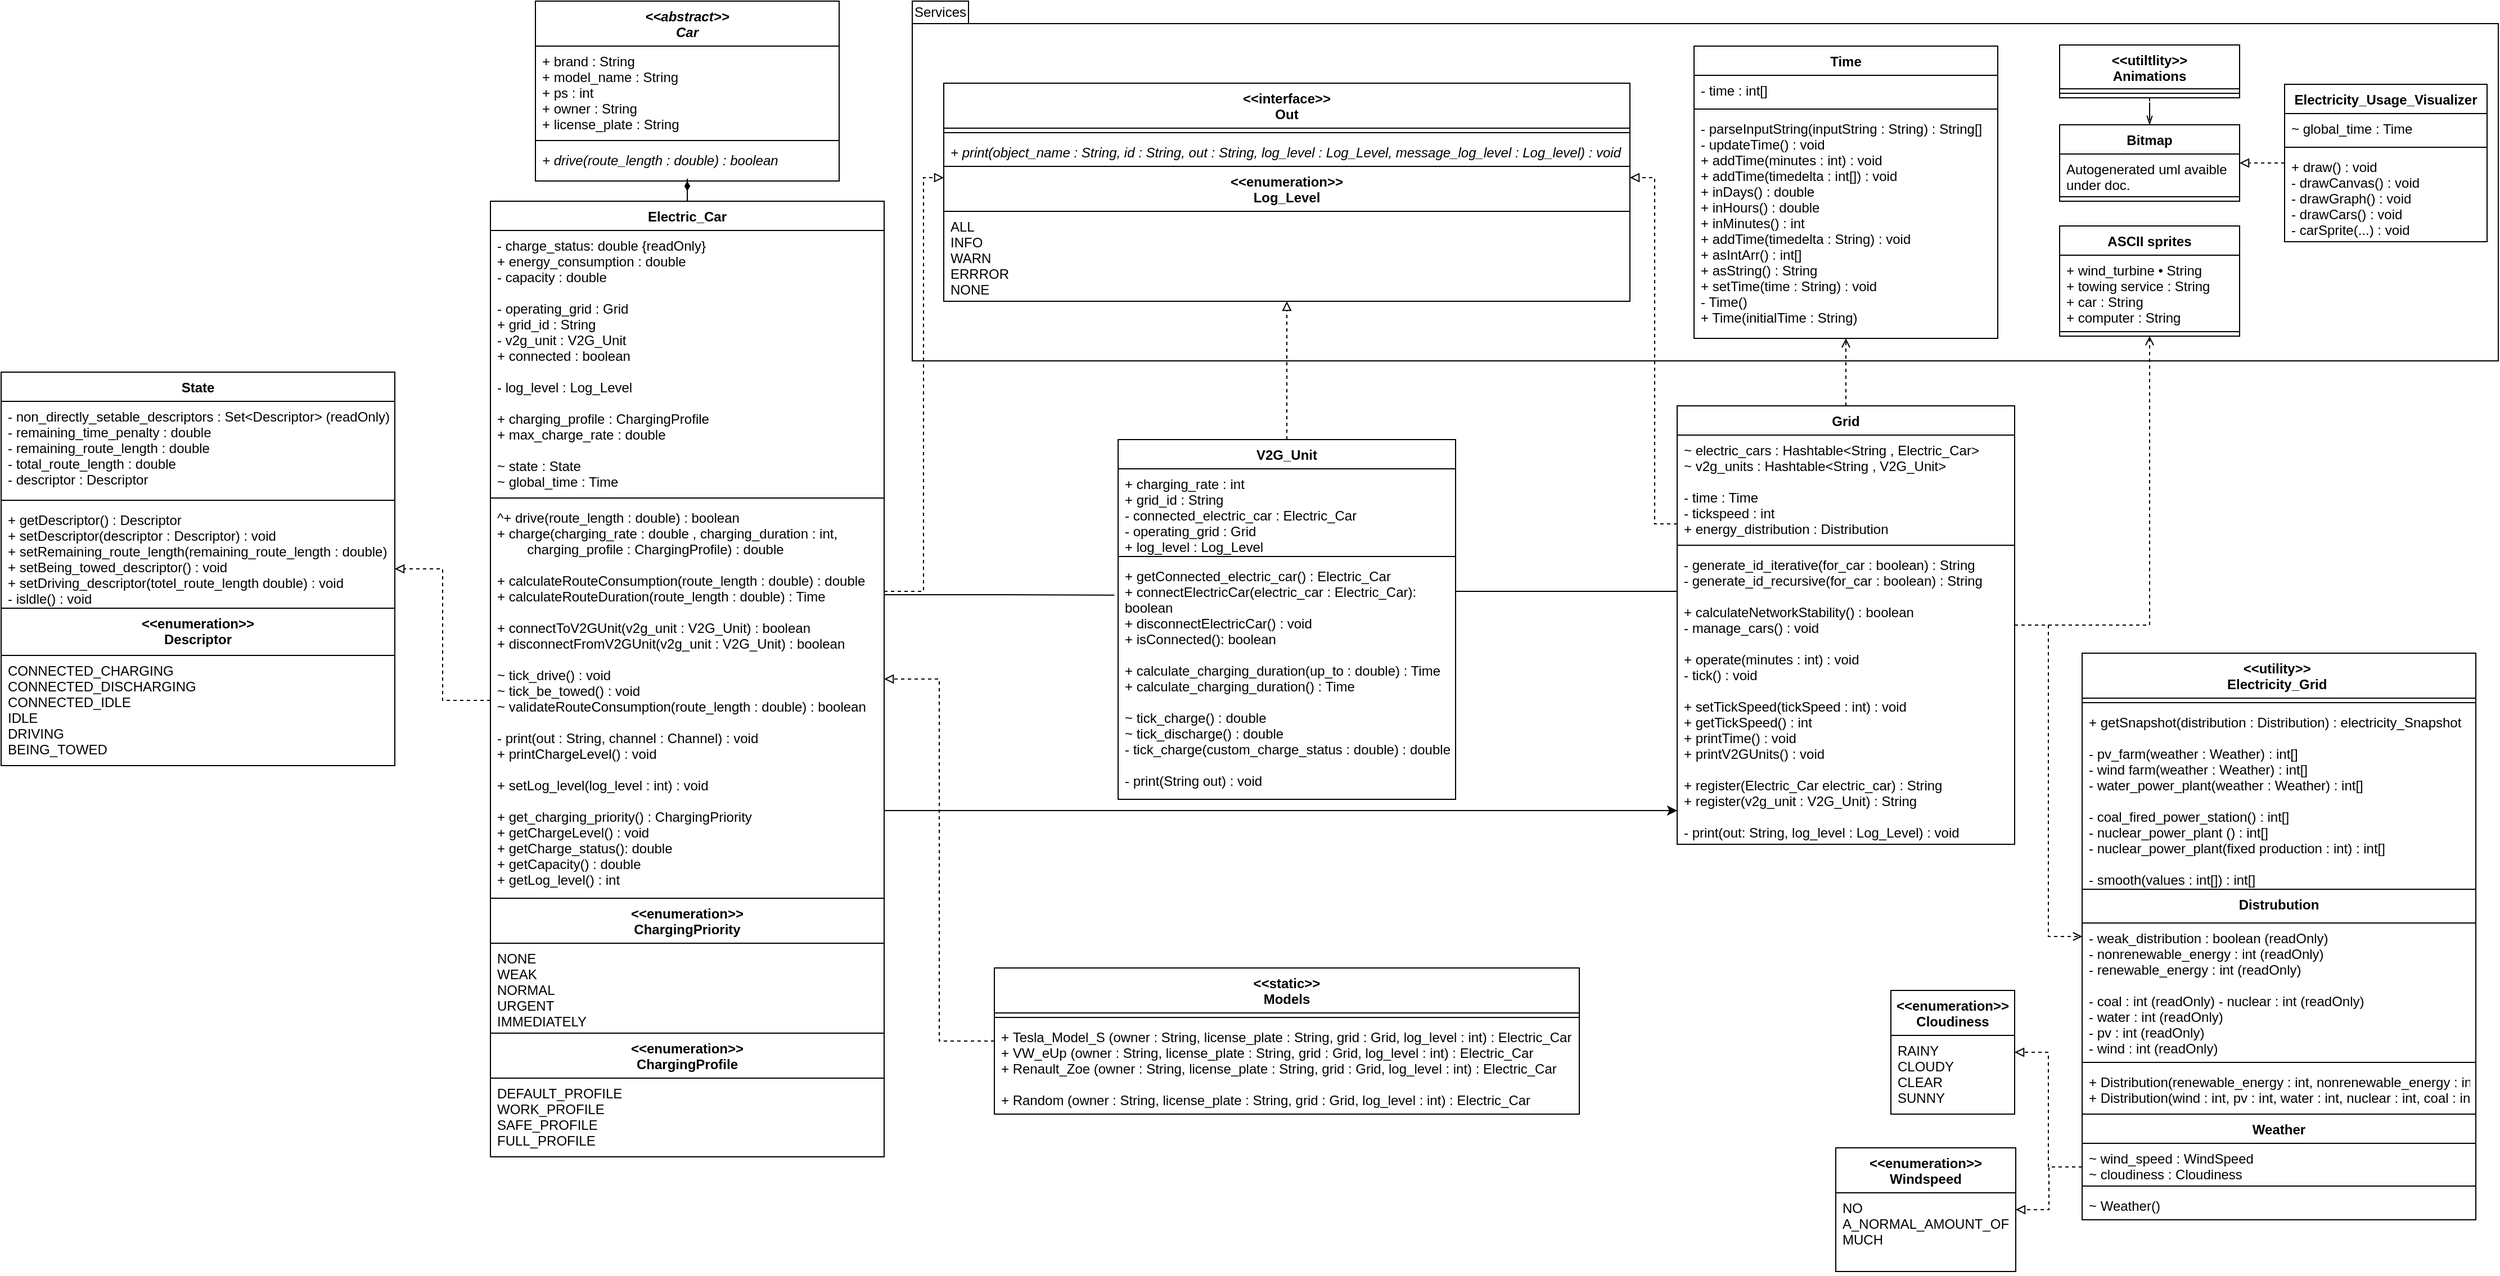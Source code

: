 <mxfile version="14.4.3" type="device"><diagram id="vV61otO0uoT_fj85CAvZ" name="Page-1"><mxGraphModel dx="3021" dy="1196" grid="1" gridSize="10" guides="1" tooltips="1" connect="1" arrows="1" fold="1" page="1" pageScale="1" pageWidth="827" pageHeight="1169" math="0" shadow="0"><root><mxCell id="0"/><mxCell id="1" parent="0"/><mxCell id="rfQKMG16EJMluRsqEzUk-1" value="" style="shape=folder;fontStyle=1;spacingTop=10;tabWidth=50;tabHeight=20;tabPosition=left;html=1;" parent="1" vertex="1"><mxGeometry x="340" y="30" width="1410" height="320" as="geometry"/></mxCell><mxCell id="ktaxGqGlJUOtLeHgjmiT-2" style="edgeStyle=orthogonalEdgeStyle;rounded=0;orthogonalLoop=1;jettySize=auto;html=1;endArrow=diamondThin;endFill=1;" parent="1" source="n1qQkA1z_ltBJJjoYpkk-1" target="n1qQkA1z_ltBJJjoYpkk-18" edge="1"><mxGeometry relative="1" as="geometry"><Array as="points"/></mxGeometry></mxCell><mxCell id="3eF_hlHvJT6amu9qyCSg-9" style="edgeStyle=orthogonalEdgeStyle;rounded=0;orthogonalLoop=1;jettySize=auto;html=1;endArrow=block;endFill=0;dashed=1;" parent="1" source="n1qQkA1z_ltBJJjoYpkk-1" target="3eF_hlHvJT6amu9qyCSg-5" edge="1"><mxGeometry relative="1" as="geometry"><Array as="points"><mxPoint x="350" y="555"/><mxPoint x="350" y="187"/></Array></mxGeometry></mxCell><mxCell id="xnxNb83JGHKeeQeGIilK-1" style="edgeStyle=orthogonalEdgeStyle;rounded=0;orthogonalLoop=1;jettySize=auto;html=1;" parent="1" source="n1qQkA1z_ltBJJjoYpkk-1" target="ktaxGqGlJUOtLeHgjmiT-12" edge="1"><mxGeometry relative="1" as="geometry"><Array as="points"><mxPoint x="630" y="750"/><mxPoint x="630" y="750"/></Array></mxGeometry></mxCell><mxCell id="n1qQkA1z_ltBJJjoYpkk-1" value="Electric_Car" style="swimlane;fontStyle=1;align=center;verticalAlign=top;childLayout=stackLayout;horizontal=1;startSize=26;horizontalStack=0;resizeParent=1;resizeParentMax=0;resizeLast=0;collapsible=1;marginBottom=0;" parent="1" vertex="1"><mxGeometry x="-35" y="208" width="350" height="850" as="geometry"/></mxCell><mxCell id="n1qQkA1z_ltBJJjoYpkk-2" value="- charge_status: double {readOnly}&#10;+ energy_consumption : double&#10;- capacity : double&#10;&#10;- operating_grid : Grid&#10;+ grid_id : String&#10;- v2g_unit : V2G_Unit&#10;+ connected : boolean&#10;&#10;- log_level : Log_Level&#10;&#10;+ charging_profile : ChargingProfile&#10;+ max_charge_rate : double&#10;&#10;~ state : State&#10;~ global_time : Time" style="text;strokeColor=none;fillColor=none;align=left;verticalAlign=top;spacingLeft=4;spacingRight=4;overflow=hidden;rotatable=0;points=[[0,0.5],[1,0.5]];portConstraint=eastwest;" parent="n1qQkA1z_ltBJJjoYpkk-1" vertex="1"><mxGeometry y="26" width="350" height="234" as="geometry"/></mxCell><mxCell id="n1qQkA1z_ltBJJjoYpkk-3" value="" style="line;strokeWidth=1;fillColor=none;align=left;verticalAlign=middle;spacingTop=-1;spacingLeft=3;spacingRight=3;rotatable=0;labelPosition=right;points=[];portConstraint=eastwest;" parent="n1qQkA1z_ltBJJjoYpkk-1" vertex="1"><mxGeometry y="260" width="350" height="8" as="geometry"/></mxCell><mxCell id="n1qQkA1z_ltBJJjoYpkk-10" value="^+ drive(route_length : double) : boolean&#10;+ charge(charging_rate : double , charging_duration : int,&#10;        charging_profile : ChargingProfile) : double&#10;&#10;+ calculateRouteConsumption(route_length : double) : double&#10;+ calculateRouteDuration(route_length : double) : Time&#10;&#10;+ connectToV2GUnit(v2g_unit : V2G_Unit) : boolean&#10;+ disconnectFromV2GUnit(v2g_unit : V2G_Unit) : boolean&#10;&#10;~ tick_drive() : void&#10;~ tick_be_towed() : void&#10;~ validateRouteConsumption(route_length : double) : boolean&#10;&#10;- print(out : String, channel : Channel) : void&#10;+ printChargeLevel() : void&#10;&#10;+ setLog_level(log_level : int) : void&#10;&#10;+ get_charging_priority() : ChargingPriority&#10;+ getChargeLevel() : void&#10;+ getCharge_status(): double&#10;+ getCapacity() : double&#10;+ getLog_level() : int&#10;&#10;&#10;&#10;&#10;" style="text;strokeColor=none;fillColor=none;align=left;verticalAlign=top;spacingLeft=4;spacingRight=4;overflow=hidden;rotatable=0;points=[[0,0.5],[1,0.5]];portConstraint=eastwest;fontStyle=0" parent="n1qQkA1z_ltBJJjoYpkk-1" vertex="1"><mxGeometry y="268" width="350" height="352" as="geometry"/></mxCell><mxCell id="258c76xX48CCXBNcZt3J-44" value="&lt;&lt;enumeration&gt;&gt;&#10;ChargingPriority" style="swimlane;fontStyle=1;align=center;verticalAlign=top;childLayout=stackLayout;horizontal=1;startSize=40;horizontalStack=0;resizeParent=1;resizeParentMax=0;resizeLast=0;collapsible=1;marginBottom=0;" vertex="1" parent="n1qQkA1z_ltBJJjoYpkk-1"><mxGeometry y="620" width="350" height="120" as="geometry"/></mxCell><mxCell id="258c76xX48CCXBNcZt3J-45" value="NONE&#10;WEAK &#10;NORMAL&#10;URGENT&#10;IMMEDIATELY" style="text;strokeColor=none;fillColor=none;align=left;verticalAlign=top;spacingLeft=4;spacingRight=4;overflow=hidden;rotatable=0;points=[[0,0.5],[1,0.5]];portConstraint=eastwest;" vertex="1" parent="258c76xX48CCXBNcZt3J-44"><mxGeometry y="40" width="350" height="80" as="geometry"/></mxCell><mxCell id="ktaxGqGlJUOtLeHgjmiT-20" value="&lt;&lt;enumeration&gt;&gt;&#10;ChargingProfile" style="swimlane;fontStyle=1;align=center;verticalAlign=top;childLayout=stackLayout;horizontal=1;startSize=40;horizontalStack=0;resizeParent=1;resizeParentMax=0;resizeLast=0;collapsible=1;marginBottom=0;" parent="n1qQkA1z_ltBJJjoYpkk-1" vertex="1"><mxGeometry y="740" width="350" height="110" as="geometry"/></mxCell><mxCell id="ktaxGqGlJUOtLeHgjmiT-21" value="DEFAULT_PROFILE&#10;WORK_PROFILE&#10;SAFE_PROFILE&#10;FULL_PROFILE" style="text;strokeColor=none;fillColor=none;align=left;verticalAlign=top;spacingLeft=4;spacingRight=4;overflow=hidden;rotatable=0;points=[[0,0.5],[1,0.5]];portConstraint=eastwest;" parent="ktaxGqGlJUOtLeHgjmiT-20" vertex="1"><mxGeometry y="40" width="350" height="70" as="geometry"/></mxCell><mxCell id="n1qQkA1z_ltBJJjoYpkk-18" value="&lt;&lt;abstract&gt;&gt;&#10;Car" style="swimlane;fontStyle=3;align=center;verticalAlign=top;childLayout=stackLayout;horizontal=1;startSize=40;horizontalStack=0;resizeParent=1;resizeParentMax=0;resizeLast=0;collapsible=1;marginBottom=0;" parent="1" vertex="1"><mxGeometry x="5" y="30" width="270" height="160" as="geometry"/></mxCell><mxCell id="n1qQkA1z_ltBJJjoYpkk-19" value="+ brand : String&#10;+ model_name : String&#10;+ ps : int&#10;+ owner : String&#10;+ license_plate : String" style="text;strokeColor=none;fillColor=none;align=left;verticalAlign=top;spacingLeft=4;spacingRight=4;overflow=hidden;rotatable=0;points=[[0,0.5],[1,0.5]];portConstraint=eastwest;" parent="n1qQkA1z_ltBJJjoYpkk-18" vertex="1"><mxGeometry y="40" width="270" height="80" as="geometry"/></mxCell><mxCell id="n1qQkA1z_ltBJJjoYpkk-20" value="" style="line;strokeWidth=1;fillColor=none;align=left;verticalAlign=middle;spacingTop=-1;spacingLeft=3;spacingRight=3;rotatable=0;labelPosition=right;points=[];portConstraint=eastwest;" parent="n1qQkA1z_ltBJJjoYpkk-18" vertex="1"><mxGeometry y="120" width="270" height="8" as="geometry"/></mxCell><mxCell id="n1qQkA1z_ltBJJjoYpkk-21" value="+ drive(route_length : double) : boolean" style="text;strokeColor=none;fillColor=none;align=left;verticalAlign=top;spacingLeft=4;spacingRight=4;overflow=hidden;rotatable=0;points=[[0,0.5],[1,0.5]];portConstraint=eastwest;fontStyle=2" parent="n1qQkA1z_ltBJJjoYpkk-18" vertex="1"><mxGeometry y="128" width="270" height="32" as="geometry"/></mxCell><mxCell id="3eF_hlHvJT6amu9qyCSg-4" style="edgeStyle=orthogonalEdgeStyle;rounded=0;orthogonalLoop=1;jettySize=auto;html=1;endArrow=none;endFill=0;" parent="1" source="ktaxGqGlJUOtLeHgjmiT-8" target="ktaxGqGlJUOtLeHgjmiT-12" edge="1"><mxGeometry relative="1" as="geometry"><Array as="points"><mxPoint x="870" y="555"/><mxPoint x="870" y="555"/></Array></mxGeometry></mxCell><mxCell id="3eF_hlHvJT6amu9qyCSg-10" style="edgeStyle=orthogonalEdgeStyle;rounded=0;orthogonalLoop=1;jettySize=auto;html=1;dashed=1;endArrow=block;endFill=0;" parent="1" source="ktaxGqGlJUOtLeHgjmiT-8" target="3eF_hlHvJT6amu9qyCSg-5" edge="1"><mxGeometry relative="1" as="geometry"/></mxCell><mxCell id="ktaxGqGlJUOtLeHgjmiT-8" value="V2G_Unit" style="swimlane;fontStyle=1;align=center;verticalAlign=top;childLayout=stackLayout;horizontal=1;startSize=26;horizontalStack=0;resizeParent=1;resizeParentMax=0;resizeLast=0;collapsible=1;marginBottom=0;" parent="1" vertex="1"><mxGeometry x="523" y="420" width="300" height="320" as="geometry"/></mxCell><mxCell id="ktaxGqGlJUOtLeHgjmiT-9" value="+ charging_rate : int&#10;+ grid_id : String&#10;- connected_electric_car : Electric_Car&#10;- operating_grid : Grid&#10;+ log_level : Log_Level" style="text;strokeColor=none;fillColor=none;align=left;verticalAlign=top;spacingLeft=4;spacingRight=4;overflow=hidden;rotatable=0;points=[[0,0.5],[1,0.5]];portConstraint=eastwest;" parent="ktaxGqGlJUOtLeHgjmiT-8" vertex="1"><mxGeometry y="26" width="300" height="74" as="geometry"/></mxCell><mxCell id="ktaxGqGlJUOtLeHgjmiT-10" value="" style="line;strokeWidth=1;fillColor=none;align=left;verticalAlign=middle;spacingTop=-1;spacingLeft=3;spacingRight=3;rotatable=0;labelPosition=right;points=[];portConstraint=eastwest;" parent="ktaxGqGlJUOtLeHgjmiT-8" vertex="1"><mxGeometry y="100" width="300" height="8" as="geometry"/></mxCell><mxCell id="ktaxGqGlJUOtLeHgjmiT-11" value="+ getConnected_electric_car() : Electric_Car&#10;+ connectElectricCar(electric_car : Electric_Car): &#10;boolean&#10;+ disconnectElectricCar() : void&#10;+ isConnected(): boolean&#10;&#10;+ calculate_charging_duration(up_to : double) : Time&#10;+ calculate_charging_duration() : Time&#10;&#10;~ tick_charge() : double&#10;~ tick_discharge() : double&#10;- tick_charge(custom_charge_status : double) : double&#10;&#10;- print(String out) : void&#10;" style="text;strokeColor=none;fillColor=none;align=left;verticalAlign=top;spacingLeft=4;spacingRight=4;overflow=hidden;rotatable=0;points=[[0,0.5],[1,0.5]];portConstraint=eastwest;" parent="ktaxGqGlJUOtLeHgjmiT-8" vertex="1"><mxGeometry y="108" width="300" height="212" as="geometry"/></mxCell><mxCell id="3eF_hlHvJT6amu9qyCSg-11" style="edgeStyle=orthogonalEdgeStyle;rounded=0;orthogonalLoop=1;jettySize=auto;html=1;dashed=1;endArrow=block;endFill=0;" parent="1" source="ktaxGqGlJUOtLeHgjmiT-12" target="3eF_hlHvJT6amu9qyCSg-5" edge="1"><mxGeometry relative="1" as="geometry"><Array as="points"><mxPoint x="1000" y="495"/><mxPoint x="1000" y="187"/></Array></mxGeometry></mxCell><mxCell id="3eF_hlHvJT6amu9qyCSg-14" style="edgeStyle=orthogonalEdgeStyle;rounded=0;orthogonalLoop=1;jettySize=auto;html=1;dashed=1;endArrow=open;endFill=0;" parent="1" source="ktaxGqGlJUOtLeHgjmiT-12" target="K_vl_E_19XT1cT_3uqPX-1" edge="1"><mxGeometry relative="1" as="geometry"/></mxCell><mxCell id="3eF_hlHvJT6amu9qyCSg-17" style="edgeStyle=orthogonalEdgeStyle;rounded=0;orthogonalLoop=1;jettySize=auto;html=1;dashed=1;endArrow=open;endFill=0;" parent="1" source="ktaxGqGlJUOtLeHgjmiT-12" target="K_vl_E_19XT1cT_3uqPX-9" edge="1"><mxGeometry relative="1" as="geometry"/></mxCell><mxCell id="3eF_hlHvJT6amu9qyCSg-18" style="edgeStyle=orthogonalEdgeStyle;rounded=0;orthogonalLoop=1;jettySize=auto;html=1;dashed=1;endArrow=open;endFill=0;" parent="1" source="ktaxGqGlJUOtLeHgjmiT-12" target="258c76xX48CCXBNcZt3J-17" edge="1"><mxGeometry relative="1" as="geometry"/></mxCell><mxCell id="ktaxGqGlJUOtLeHgjmiT-12" value="Grid" style="swimlane;fontStyle=1;align=center;verticalAlign=top;childLayout=stackLayout;horizontal=1;startSize=26;horizontalStack=0;resizeParent=1;resizeParentMax=0;resizeLast=0;collapsible=1;marginBottom=0;" parent="1" vertex="1"><mxGeometry x="1020" y="390" width="300" height="390" as="geometry"/></mxCell><mxCell id="ktaxGqGlJUOtLeHgjmiT-13" value="~ electric_cars : Hashtable&lt;String , Electric_Car&gt;&#10;~ v2g_units : Hashtable&lt;String , V2G_Unit&gt;&#10;&#10;- time : Time&#10;- tickspeed : int&#10;+ energy_distribution : Distribution" style="text;strokeColor=none;fillColor=none;align=left;verticalAlign=top;spacingLeft=4;spacingRight=4;overflow=hidden;rotatable=0;points=[[0,0.5],[1,0.5]];portConstraint=eastwest;" parent="ktaxGqGlJUOtLeHgjmiT-12" vertex="1"><mxGeometry y="26" width="300" height="94" as="geometry"/></mxCell><mxCell id="ktaxGqGlJUOtLeHgjmiT-14" value="" style="line;strokeWidth=1;fillColor=none;align=left;verticalAlign=middle;spacingTop=-1;spacingLeft=3;spacingRight=3;rotatable=0;labelPosition=right;points=[];portConstraint=eastwest;" parent="ktaxGqGlJUOtLeHgjmiT-12" vertex="1"><mxGeometry y="120" width="300" height="8" as="geometry"/></mxCell><mxCell id="ktaxGqGlJUOtLeHgjmiT-15" value="- generate_id_iterative(for_car : boolean) : String&#10;- generate_id_recursive(for_car : boolean) : String&#10;&#10;+ calculateNetworkStability() : boolean&#10;- manage_cars() : void&#10;&#10;+ operate(minutes : int) : void&#10;- tick() : void&#10;&#10;+ setTickSpeed(tickSpeed : int) : void&#10;+ getTickSpeed() : int&#10;+ printTime() : void&#10;+ printV2GUnits() : void&#10;&#10;+ register(Electric_Car electric_car) : String&#10;+ register(v2g_unit : V2G_Unit) : String&#10;&#10;- print(out: String, log_level : Log_Level) : void&#10;" style="text;strokeColor=none;fillColor=none;align=left;verticalAlign=top;spacingLeft=4;spacingRight=4;overflow=hidden;rotatable=0;points=[[0,0.5],[1,0.5]];portConstraint=eastwest;" parent="ktaxGqGlJUOtLeHgjmiT-12" vertex="1"><mxGeometry y="128" width="300" height="262" as="geometry"/></mxCell><mxCell id="3eF_hlHvJT6amu9qyCSg-2" style="edgeStyle=orthogonalEdgeStyle;rounded=0;orthogonalLoop=1;jettySize=auto;html=1;dashed=1;endArrow=block;endFill=0;" parent="1" source="ktaxGqGlJUOtLeHgjmiT-25" target="n1qQkA1z_ltBJJjoYpkk-1" edge="1"><mxGeometry relative="1" as="geometry"><mxPoint x="140" y="890" as="targetPoint"/><Array as="points"/></mxGeometry></mxCell><mxCell id="ktaxGqGlJUOtLeHgjmiT-25" value="&lt;&lt;static&gt;&gt;&#10;Models" style="swimlane;fontStyle=1;align=center;verticalAlign=top;childLayout=stackLayout;horizontal=1;startSize=40;horizontalStack=0;resizeParent=1;resizeParentMax=0;resizeLast=0;collapsible=1;marginBottom=0;" parent="1" vertex="1"><mxGeometry x="413" y="890" width="520" height="130" as="geometry"/></mxCell><mxCell id="ktaxGqGlJUOtLeHgjmiT-27" value="" style="line;strokeWidth=1;fillColor=none;align=left;verticalAlign=middle;spacingTop=-1;spacingLeft=3;spacingRight=3;rotatable=0;labelPosition=right;points=[];portConstraint=eastwest;" parent="ktaxGqGlJUOtLeHgjmiT-25" vertex="1"><mxGeometry y="40" width="520" height="8" as="geometry"/></mxCell><mxCell id="ktaxGqGlJUOtLeHgjmiT-28" value="+ Tesla_Model_S (owner : String, license_plate : String, grid : Grid, log_level : int) : Electric_Car&#10;+ VW_eUp (owner : String, license_plate : String, grid : Grid, log_level : int) : Electric_Car&#10;+ Renault_Zoe (owner : String, license_plate : String, grid : Grid, log_level : int) : Electric_Car&#10;&#10;+ Random (owner : String, license_plate : String, grid : Grid, log_level : int) : Electric_Car" style="text;strokeColor=none;fillColor=none;align=left;verticalAlign=top;spacingLeft=4;spacingRight=4;overflow=hidden;rotatable=0;points=[[0,0.5],[1,0.5]];portConstraint=eastwest;" parent="ktaxGqGlJUOtLeHgjmiT-25" vertex="1"><mxGeometry y="48" width="520" height="82" as="geometry"/></mxCell><mxCell id="K_vl_E_19XT1cT_3uqPX-1" value="Time" style="swimlane;fontStyle=1;align=center;verticalAlign=top;childLayout=stackLayout;horizontal=1;startSize=26;horizontalStack=0;resizeParent=1;resizeParentMax=0;resizeLast=0;collapsible=1;marginBottom=0;" parent="1" vertex="1"><mxGeometry x="1035" y="70" width="270" height="260" as="geometry"/></mxCell><mxCell id="K_vl_E_19XT1cT_3uqPX-2" value="- time : int[]" style="text;strokeColor=none;fillColor=none;align=left;verticalAlign=top;spacingLeft=4;spacingRight=4;overflow=hidden;rotatable=0;points=[[0,0.5],[1,0.5]];portConstraint=eastwest;" parent="K_vl_E_19XT1cT_3uqPX-1" vertex="1"><mxGeometry y="26" width="270" height="26" as="geometry"/></mxCell><mxCell id="K_vl_E_19XT1cT_3uqPX-3" value="" style="line;strokeWidth=1;fillColor=none;align=left;verticalAlign=middle;spacingTop=-1;spacingLeft=3;spacingRight=3;rotatable=0;labelPosition=right;points=[];portConstraint=eastwest;" parent="K_vl_E_19XT1cT_3uqPX-1" vertex="1"><mxGeometry y="52" width="270" height="8" as="geometry"/></mxCell><mxCell id="K_vl_E_19XT1cT_3uqPX-4" value="- parseInputString(inputString : String) : String[]&#10;- updateTime() : void&#10;+ addTime(minutes : int) : void&#10;+ addTime(timedelta : int[]) : void&#10;+ inDays() : double&#10;+ inHours() : double&#10;+ inMinutes() : int&#10;+ addTime(timedelta : String) : void&#10;+ asIntArr() : int[]&#10;+ asString() : String&#10;+ setTime(time : String) : void&#10;- Time()&#10;+ Time(initialTime : String)&#10;" style="text;strokeColor=none;fillColor=none;align=left;verticalAlign=top;spacingLeft=4;spacingRight=4;overflow=hidden;rotatable=0;points=[[0,0.5],[1,0.5]];portConstraint=eastwest;" parent="K_vl_E_19XT1cT_3uqPX-1" vertex="1"><mxGeometry y="60" width="270" height="200" as="geometry"/></mxCell><mxCell id="K_vl_E_19XT1cT_3uqPX-9" value="ASCII sprites" style="swimlane;fontStyle=1;align=center;verticalAlign=top;childLayout=stackLayout;horizontal=1;startSize=26;horizontalStack=0;resizeParent=1;resizeParentMax=0;resizeLast=0;collapsible=1;marginBottom=0;" parent="1" vertex="1"><mxGeometry x="1360" y="230" width="160" height="98" as="geometry"/></mxCell><mxCell id="K_vl_E_19XT1cT_3uqPX-10" value="+ wind_turbine • String&#10;+ towing service : String&#10;+ car : String&#10;+ computer : String" style="text;strokeColor=none;fillColor=none;align=left;verticalAlign=top;spacingLeft=4;spacingRight=4;overflow=hidden;rotatable=0;points=[[0,0.5],[1,0.5]];portConstraint=eastwest;" parent="K_vl_E_19XT1cT_3uqPX-9" vertex="1"><mxGeometry y="26" width="160" height="64" as="geometry"/></mxCell><mxCell id="K_vl_E_19XT1cT_3uqPX-11" value="" style="line;strokeWidth=1;fillColor=none;align=left;verticalAlign=middle;spacingTop=-1;spacingLeft=3;spacingRight=3;rotatable=0;labelPosition=right;points=[];portConstraint=eastwest;" parent="K_vl_E_19XT1cT_3uqPX-9" vertex="1"><mxGeometry y="90" width="160" height="8" as="geometry"/></mxCell><mxCell id="3eF_hlHvJT6amu9qyCSg-5" value="&lt;&lt;interface&gt;&gt;&#10;Out" style="swimlane;fontStyle=1;align=center;verticalAlign=top;childLayout=stackLayout;horizontal=1;startSize=40;horizontalStack=0;resizeParent=1;resizeParentMax=0;resizeLast=0;collapsible=1;marginBottom=0;" parent="1" vertex="1"><mxGeometry x="368" y="103" width="610" height="194" as="geometry"/></mxCell><mxCell id="3eF_hlHvJT6amu9qyCSg-7" value="" style="line;strokeWidth=1;fillColor=none;align=left;verticalAlign=middle;spacingTop=-1;spacingLeft=3;spacingRight=3;rotatable=0;labelPosition=right;points=[];portConstraint=eastwest;" parent="3eF_hlHvJT6amu9qyCSg-5" vertex="1"><mxGeometry y="40" width="610" height="8" as="geometry"/></mxCell><mxCell id="3eF_hlHvJT6amu9qyCSg-8" value="+ print(object_name : String, id : String, out : String, log_level : Log_Level, message_log_level : Log_level) : void" style="text;strokeColor=none;fillColor=none;align=left;verticalAlign=top;spacingLeft=4;spacingRight=4;overflow=hidden;rotatable=0;points=[[0,0.5],[1,0.5]];portConstraint=eastwest;fontStyle=2" parent="3eF_hlHvJT6amu9qyCSg-5" vertex="1"><mxGeometry y="48" width="610" height="26" as="geometry"/></mxCell><mxCell id="ktaxGqGlJUOtLeHgjmiT-3" value="&lt;&lt;enumeration&gt;&gt;&#10;Log_Level" style="swimlane;fontStyle=1;align=center;verticalAlign=top;childLayout=stackLayout;horizontal=1;startSize=40;horizontalStack=0;resizeParent=1;resizeParentMax=0;resizeLast=0;collapsible=1;marginBottom=0;" parent="3eF_hlHvJT6amu9qyCSg-5" vertex="1"><mxGeometry y="74" width="610" height="120" as="geometry"/></mxCell><mxCell id="ktaxGqGlJUOtLeHgjmiT-4" value="ALL&#10;INFO&#10;WARN&#10;ERRROR&#10;NONE" style="text;strokeColor=none;fillColor=none;align=left;verticalAlign=top;spacingLeft=4;spacingRight=4;overflow=hidden;rotatable=0;points=[[0,0.5],[1,0.5]];portConstraint=eastwest;" parent="ktaxGqGlJUOtLeHgjmiT-3" vertex="1"><mxGeometry y="40" width="610" height="80" as="geometry"/></mxCell><mxCell id="3eF_hlHvJT6amu9qyCSg-3" style="edgeStyle=orthogonalEdgeStyle;rounded=0;orthogonalLoop=1;jettySize=auto;html=1;entryX=-0.011;entryY=0.143;entryDx=0;entryDy=0;entryPerimeter=0;endArrow=none;endFill=0;" parent="1" source="n1qQkA1z_ltBJJjoYpkk-1" target="ktaxGqGlJUOtLeHgjmiT-11" edge="1"><mxGeometry relative="1" as="geometry"><Array as="points"><mxPoint x="400" y="558"/><mxPoint x="400" y="558"/></Array></mxGeometry></mxCell><mxCell id="rfQKMG16EJMluRsqEzUk-4" value="Services" style="text;html=1;strokeColor=none;fillColor=none;align=center;verticalAlign=middle;whiteSpace=wrap;rounded=0;" parent="1" vertex="1"><mxGeometry x="340" y="30" width="50" height="20" as="geometry"/></mxCell><mxCell id="jv1ZAzeYcRI7LE7GKzWS-3" value="Bitmap" style="swimlane;fontStyle=1;align=center;verticalAlign=top;childLayout=stackLayout;horizontal=1;startSize=26;horizontalStack=0;resizeParent=1;resizeParentMax=0;resizeLast=0;collapsible=1;marginBottom=0;" parent="1" vertex="1"><mxGeometry x="1360" y="140" width="160" height="68" as="geometry"/></mxCell><mxCell id="jv1ZAzeYcRI7LE7GKzWS-4" value="Autogenerated uml avaible&#10;under doc." style="text;strokeColor=none;fillColor=none;align=left;verticalAlign=top;spacingLeft=4;spacingRight=4;overflow=hidden;rotatable=0;points=[[0,0.5],[1,0.5]];portConstraint=eastwest;" parent="jv1ZAzeYcRI7LE7GKzWS-3" vertex="1"><mxGeometry y="26" width="160" height="34" as="geometry"/></mxCell><mxCell id="jv1ZAzeYcRI7LE7GKzWS-5" value="" style="line;strokeWidth=1;fillColor=none;align=left;verticalAlign=middle;spacingTop=-1;spacingLeft=3;spacingRight=3;rotatable=0;labelPosition=right;points=[];portConstraint=eastwest;" parent="jv1ZAzeYcRI7LE7GKzWS-3" vertex="1"><mxGeometry y="60" width="160" height="8" as="geometry"/></mxCell><mxCell id="hS4MsRK9-Z32f9IYc-7t-5" style="edgeStyle=orthogonalEdgeStyle;rounded=0;orthogonalLoop=1;jettySize=auto;html=1;dashed=1;endArrow=openThin;endFill=0;" parent="1" source="hS4MsRK9-Z32f9IYc-7t-1" target="jv1ZAzeYcRI7LE7GKzWS-3" edge="1"><mxGeometry relative="1" as="geometry"/></mxCell><mxCell id="hS4MsRK9-Z32f9IYc-7t-1" value="&lt;&lt;utiltlity&gt;&gt;&#10;Animations" style="swimlane;fontStyle=1;align=center;verticalAlign=top;childLayout=stackLayout;horizontal=1;startSize=39;horizontalStack=0;resizeParent=1;resizeParentMax=0;resizeLast=0;collapsible=1;marginBottom=0;" parent="1" vertex="1"><mxGeometry x="1360" y="69" width="160" height="47" as="geometry"/></mxCell><mxCell id="hS4MsRK9-Z32f9IYc-7t-3" value="" style="line;strokeWidth=1;fillColor=none;align=left;verticalAlign=middle;spacingTop=-1;spacingLeft=3;spacingRight=3;rotatable=0;labelPosition=right;points=[];portConstraint=eastwest;" parent="hS4MsRK9-Z32f9IYc-7t-1" vertex="1"><mxGeometry y="39" width="160" height="8" as="geometry"/></mxCell><mxCell id="258c76xX48CCXBNcZt3J-2" value="State" style="swimlane;fontStyle=1;align=center;verticalAlign=top;childLayout=stackLayout;horizontal=1;startSize=26;horizontalStack=0;resizeParent=1;resizeParentMax=0;resizeLast=0;collapsible=1;marginBottom=0;" vertex="1" parent="1"><mxGeometry x="-470" y="360" width="350" height="350" as="geometry"/></mxCell><mxCell id="258c76xX48CCXBNcZt3J-3" value="- non_directly_setable_descriptors : Set&lt;Descriptor&gt; (readOnly) &#10;- remaining_time_penalty : double &#10;- remaining_route_length : double &#10;- total_route_length : double &#10;- descriptor : Descriptor &#10;&#10;" style="text;strokeColor=none;fillColor=none;align=left;verticalAlign=top;spacingLeft=4;spacingRight=4;overflow=hidden;rotatable=0;points=[[0,0.5],[1,0.5]];portConstraint=eastwest;" vertex="1" parent="258c76xX48CCXBNcZt3J-2"><mxGeometry y="26" width="350" height="84" as="geometry"/></mxCell><mxCell id="258c76xX48CCXBNcZt3J-4" value="" style="line;strokeWidth=1;fillColor=none;align=left;verticalAlign=middle;spacingTop=-1;spacingLeft=3;spacingRight=3;rotatable=0;labelPosition=right;points=[];portConstraint=eastwest;" vertex="1" parent="258c76xX48CCXBNcZt3J-2"><mxGeometry y="110" width="350" height="8" as="geometry"/></mxCell><mxCell id="258c76xX48CCXBNcZt3J-5" value="+ getDescriptor() : Descriptor &#10;+ setDescriptor(descriptor : Descriptor) : void &#10;+ setRemaining_route_length(remaining_route_length : double) : void &#10;+ setBeing_towed_descriptor() : void &#10;+ setDriving_descriptor(totel_route_length double) : void &#10;- isldle() : void " style="text;strokeColor=none;fillColor=none;align=left;verticalAlign=top;spacingLeft=4;spacingRight=4;overflow=hidden;rotatable=0;points=[[0,0.5],[1,0.5]];portConstraint=eastwest;" vertex="1" parent="258c76xX48CCXBNcZt3J-2"><mxGeometry y="118" width="350" height="92" as="geometry"/></mxCell><mxCell id="258c76xX48CCXBNcZt3J-10" value="&lt;&lt;enumeration&gt;&gt;&#10;Descriptor" style="swimlane;fontStyle=1;align=center;verticalAlign=top;childLayout=stackLayout;horizontal=1;startSize=42;horizontalStack=0;resizeParent=1;resizeParentMax=0;resizeLast=0;collapsible=1;marginBottom=0;" vertex="1" parent="258c76xX48CCXBNcZt3J-2"><mxGeometry y="210" width="350" height="140" as="geometry"/></mxCell><mxCell id="258c76xX48CCXBNcZt3J-11" value="CONNECTED_CHARGING&#10;CONNECTED_DISCHARGING&#10;CONNECTED_IDLE&#10;IDLE&#10;DRIVING&#10;BEING_TOWED" style="text;strokeColor=none;fillColor=none;align=left;verticalAlign=top;spacingLeft=4;spacingRight=4;overflow=hidden;rotatable=0;points=[[0,0.5],[1,0.5]];portConstraint=eastwest;" vertex="1" parent="258c76xX48CCXBNcZt3J-10"><mxGeometry y="42" width="350" height="98" as="geometry"/></mxCell><mxCell id="258c76xX48CCXBNcZt3J-16" style="edgeStyle=orthogonalEdgeStyle;rounded=0;orthogonalLoop=1;jettySize=auto;html=1;endArrow=block;endFill=0;dashed=1;" edge="1" parent="1" source="n1qQkA1z_ltBJJjoYpkk-10" target="258c76xX48CCXBNcZt3J-2"><mxGeometry relative="1" as="geometry"/></mxCell><mxCell id="258c76xX48CCXBNcZt3J-17" value="&lt;&lt;utility&gt;&gt; &#10;Electricity_Grid " style="swimlane;fontStyle=1;align=center;verticalAlign=top;childLayout=stackLayout;horizontal=1;startSize=40;horizontalStack=0;resizeParent=1;resizeParentMax=0;resizeLast=0;collapsible=1;marginBottom=0;" vertex="1" parent="1"><mxGeometry x="1380" y="610" width="350" height="504" as="geometry"/></mxCell><mxCell id="258c76xX48CCXBNcZt3J-19" value="" style="line;strokeWidth=1;fillColor=none;align=left;verticalAlign=middle;spacingTop=-1;spacingLeft=3;spacingRight=3;rotatable=0;labelPosition=right;points=[];portConstraint=eastwest;" vertex="1" parent="258c76xX48CCXBNcZt3J-17"><mxGeometry y="40" width="350" height="8" as="geometry"/></mxCell><mxCell id="258c76xX48CCXBNcZt3J-20" value="+ getSnapshot(distribution : Distribution) : electricity_Snapshot &#10;&#10;- pv_farm(weather : Weather) : int[]  &#10;- wind farm(weather : Weather) : int[]&#10;- water_power_plant(weather : Weather) : int[]    &#10;&#10;- coal_fired_power_station() : int[]  &#10;- nuclear_power_plant () : int[]  &#10;- nuclear_power_plant(fixed production : int) : int[]  &#10;&#10;- smooth(values : int[]) : int[] " style="text;strokeColor=none;fillColor=none;align=left;verticalAlign=top;spacingLeft=4;spacingRight=4;overflow=hidden;rotatable=0;points=[[0,0.5],[1,0.5]];portConstraint=eastwest;" vertex="1" parent="258c76xX48CCXBNcZt3J-17"><mxGeometry y="48" width="350" height="162" as="geometry"/></mxCell><mxCell id="258c76xX48CCXBNcZt3J-39" value="Distrubution" style="swimlane;fontStyle=1;align=center;verticalAlign=top;childLayout=stackLayout;horizontal=1;startSize=30;horizontalStack=0;resizeParent=1;resizeParentMax=0;resizeLast=0;collapsible=1;marginBottom=0;" vertex="1" parent="258c76xX48CCXBNcZt3J-17"><mxGeometry y="210" width="350" height="200" as="geometry"/></mxCell><mxCell id="258c76xX48CCXBNcZt3J-40" value="- weak_distribution : boolean (readOnly) &#10;- nonrenewable_energy : int (readOnly) &#10;- renewable_energy : int (readOnly) &#10;&#10;- coal : int (readOnly) - nuclear : int (readOnly) &#10;- water : int (readOnly) &#10;- pv : int (readOnly) &#10;- wind : int (readOnly) " style="text;strokeColor=none;fillColor=none;align=left;verticalAlign=top;spacingLeft=4;spacingRight=4;overflow=hidden;rotatable=0;points=[[0,0.5],[1,0.5]];portConstraint=eastwest;" vertex="1" parent="258c76xX48CCXBNcZt3J-39"><mxGeometry y="30" width="350" height="120" as="geometry"/></mxCell><mxCell id="258c76xX48CCXBNcZt3J-41" value="" style="line;strokeWidth=1;fillColor=none;align=left;verticalAlign=middle;spacingTop=-1;spacingLeft=3;spacingRight=3;rotatable=0;labelPosition=right;points=[];portConstraint=eastwest;" vertex="1" parent="258c76xX48CCXBNcZt3J-39"><mxGeometry y="150" width="350" height="8" as="geometry"/></mxCell><mxCell id="258c76xX48CCXBNcZt3J-42" value="+ Distribution(renewable_energy : int, nonrenewable_energy : int) &#10;+ Distribution(wind : int, pv : int, water : int, nuclear : int, coal : int) " style="text;strokeColor=none;fillColor=none;align=left;verticalAlign=top;spacingLeft=4;spacingRight=4;overflow=hidden;rotatable=0;points=[[0,0.5],[1,0.5]];portConstraint=eastwest;" vertex="1" parent="258c76xX48CCXBNcZt3J-39"><mxGeometry y="158" width="350" height="42" as="geometry"/></mxCell><mxCell id="258c76xX48CCXBNcZt3J-33" value="Weather" style="swimlane;fontStyle=1;align=center;verticalAlign=top;childLayout=stackLayout;horizontal=1;startSize=26;horizontalStack=0;resizeParent=1;resizeParentMax=0;resizeLast=0;collapsible=1;marginBottom=0;" vertex="1" parent="258c76xX48CCXBNcZt3J-17"><mxGeometry y="410" width="350" height="94" as="geometry"/></mxCell><mxCell id="258c76xX48CCXBNcZt3J-34" value="~ wind_speed : WindSpeed&#10;~ cloudiness : Cloudiness" style="text;strokeColor=none;fillColor=none;align=left;verticalAlign=top;spacingLeft=4;spacingRight=4;overflow=hidden;rotatable=0;points=[[0,0.5],[1,0.5]];portConstraint=eastwest;" vertex="1" parent="258c76xX48CCXBNcZt3J-33"><mxGeometry y="26" width="350" height="34" as="geometry"/></mxCell><mxCell id="258c76xX48CCXBNcZt3J-35" value="" style="line;strokeWidth=1;fillColor=none;align=left;verticalAlign=middle;spacingTop=-1;spacingLeft=3;spacingRight=3;rotatable=0;labelPosition=right;points=[];portConstraint=eastwest;" vertex="1" parent="258c76xX48CCXBNcZt3J-33"><mxGeometry y="60" width="350" height="8" as="geometry"/></mxCell><mxCell id="258c76xX48CCXBNcZt3J-36" value="~ Weather()" style="text;strokeColor=none;fillColor=none;align=left;verticalAlign=top;spacingLeft=4;spacingRight=4;overflow=hidden;rotatable=0;points=[[0,0.5],[1,0.5]];portConstraint=eastwest;" vertex="1" parent="258c76xX48CCXBNcZt3J-33"><mxGeometry y="68" width="350" height="26" as="geometry"/></mxCell><mxCell id="258c76xX48CCXBNcZt3J-25" value="&lt;&lt;enumeration&gt;&gt;&#10;Cloudiness" style="swimlane;fontStyle=1;align=center;verticalAlign=top;childLayout=stackLayout;horizontal=1;startSize=40;horizontalStack=0;resizeParent=1;resizeParentMax=0;resizeLast=0;collapsible=1;marginBottom=0;" vertex="1" parent="1"><mxGeometry x="1210" y="910" width="110" height="110" as="geometry"/></mxCell><mxCell id="258c76xX48CCXBNcZt3J-26" value="RAINY&#10;CLOUDY&#10;CLEAR&#10;SUNNY" style="text;strokeColor=none;fillColor=none;align=left;verticalAlign=top;spacingLeft=4;spacingRight=4;overflow=hidden;rotatable=0;points=[[0,0.5],[1,0.5]];portConstraint=eastwest;" vertex="1" parent="258c76xX48CCXBNcZt3J-25"><mxGeometry y="40" width="110" height="70" as="geometry"/></mxCell><mxCell id="258c76xX48CCXBNcZt3J-27" value="&lt;&lt;enumeration&gt;&gt;&#10;Windspeed" style="swimlane;fontStyle=1;align=center;verticalAlign=top;childLayout=stackLayout;horizontal=1;startSize=40;horizontalStack=0;resizeParent=1;resizeParentMax=0;resizeLast=0;collapsible=1;marginBottom=0;" vertex="1" parent="1"><mxGeometry x="1161" y="1050" width="160" height="110" as="geometry"/></mxCell><mxCell id="258c76xX48CCXBNcZt3J-28" value="NO&#10;A_NORMAL_AMOUNT_OF&#10;MUCH" style="text;strokeColor=none;fillColor=none;align=left;verticalAlign=top;spacingLeft=4;spacingRight=4;overflow=hidden;rotatable=0;points=[[0,0.5],[1,0.5]];portConstraint=eastwest;" vertex="1" parent="258c76xX48CCXBNcZt3J-27"><mxGeometry y="40" width="160" height="70" as="geometry"/></mxCell><mxCell id="258c76xX48CCXBNcZt3J-37" style="edgeStyle=orthogonalEdgeStyle;rounded=0;orthogonalLoop=1;jettySize=auto;html=1;dashed=1;endArrow=block;endFill=0;" edge="1" parent="1" source="258c76xX48CCXBNcZt3J-33" target="258c76xX48CCXBNcZt3J-25"><mxGeometry relative="1" as="geometry"/></mxCell><mxCell id="258c76xX48CCXBNcZt3J-38" style="edgeStyle=orthogonalEdgeStyle;rounded=0;orthogonalLoop=1;jettySize=auto;html=1;dashed=1;endArrow=block;endFill=0;" edge="1" parent="1" source="258c76xX48CCXBNcZt3J-33" target="258c76xX48CCXBNcZt3J-27"><mxGeometry relative="1" as="geometry"/></mxCell><mxCell id="258c76xX48CCXBNcZt3J-52" style="edgeStyle=orthogonalEdgeStyle;rounded=0;orthogonalLoop=1;jettySize=auto;html=1;dashed=1;endArrow=block;endFill=0;" edge="1" parent="1" source="258c76xX48CCXBNcZt3J-47" target="jv1ZAzeYcRI7LE7GKzWS-3"><mxGeometry relative="1" as="geometry"/></mxCell><mxCell id="258c76xX48CCXBNcZt3J-47" value="Electricity_Usage_Visualizer" style="swimlane;fontStyle=1;align=center;verticalAlign=top;childLayout=stackLayout;horizontal=1;startSize=26;horizontalStack=0;resizeParent=1;resizeParentMax=0;resizeLast=0;collapsible=1;marginBottom=0;" vertex="1" parent="1"><mxGeometry x="1560" y="104" width="180" height="140" as="geometry"/></mxCell><mxCell id="258c76xX48CCXBNcZt3J-48" value="~ global_time : Time&#10;" style="text;strokeColor=none;fillColor=none;align=left;verticalAlign=top;spacingLeft=4;spacingRight=4;overflow=hidden;rotatable=0;points=[[0,0.5],[1,0.5]];portConstraint=eastwest;" vertex="1" parent="258c76xX48CCXBNcZt3J-47"><mxGeometry y="26" width="180" height="26" as="geometry"/></mxCell><mxCell id="258c76xX48CCXBNcZt3J-49" value="" style="line;strokeWidth=1;fillColor=none;align=left;verticalAlign=middle;spacingTop=-1;spacingLeft=3;spacingRight=3;rotatable=0;labelPosition=right;points=[];portConstraint=eastwest;" vertex="1" parent="258c76xX48CCXBNcZt3J-47"><mxGeometry y="52" width="180" height="8" as="geometry"/></mxCell><mxCell id="258c76xX48CCXBNcZt3J-50" value="+ draw() : void&#10;- drawCanvas() : void&#10;- drawGraph() : void&#10;- drawCars() : void&#10;- carSprite(...) : void" style="text;strokeColor=none;fillColor=none;align=left;verticalAlign=top;spacingLeft=4;spacingRight=4;overflow=hidden;rotatable=0;points=[[0,0.5],[1,0.5]];portConstraint=eastwest;" vertex="1" parent="258c76xX48CCXBNcZt3J-47"><mxGeometry y="60" width="180" height="80" as="geometry"/></mxCell></root></mxGraphModel></diagram></mxfile>